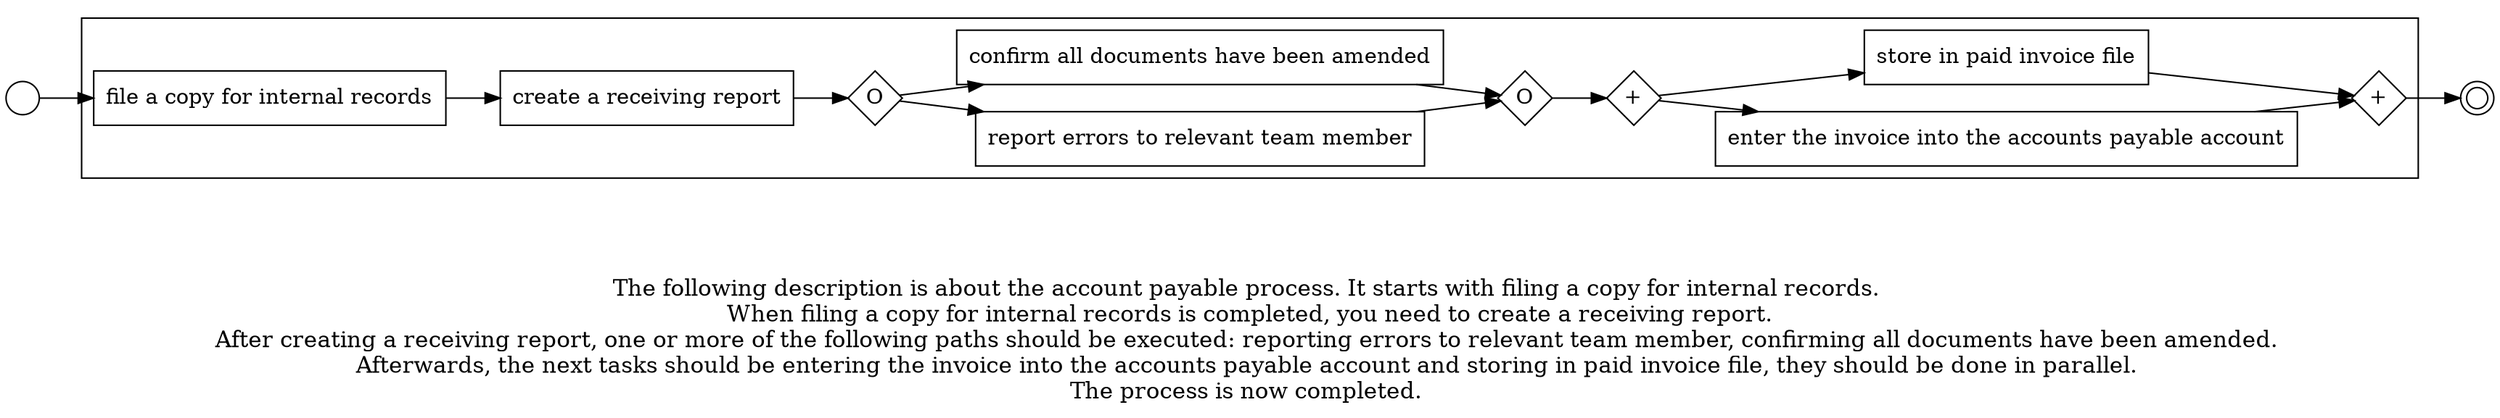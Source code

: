 digraph account_payable_process_13 {
	graph [rankdir=LR]
	START_NODE [label="" shape=circle width=0.3]
	subgraph CLUSTER_0 {
		"file a copy for internal records" [shape=box]
		"create a receiving report" [shape=box]
		"file a copy for internal records" -> "create a receiving report"
		"OR_SPLIT--3. Document validation_VTRB" [label=O fixedsize=true shape=diamond width=0.5]
		"create a receiving report" -> "OR_SPLIT--3. Document validation_VTRB"
		"report errors to relevant team member" [shape=box]
		"OR_SPLIT--3. Document validation_VTRB" -> "report errors to relevant team member"
		"confirm all documents have been amended" [shape=box]
		"OR_SPLIT--3. Document validation_VTRB" -> "confirm all documents have been amended"
		"OR_JOIN--3. Document validation_VTRB" [label=O fixedsize=true shape=diamond width=0.5]
		"report errors to relevant team member" -> "OR_JOIN--3. Document validation_VTRB"
		"confirm all documents have been amended" -> "OR_JOIN--3. Document validation_VTRB"
		"AND_SPLIT--4. Payment_D178" [label="+" fixedsize=true shape=diamond width=0.5]
		"OR_JOIN--3. Document validation_VTRB" -> "AND_SPLIT--4. Payment_D178"
		"enter the invoice into the accounts payable account" [shape=box]
		"AND_SPLIT--4. Payment_D178" -> "enter the invoice into the accounts payable account"
		"store in paid invoice file" [shape=box]
		"AND_SPLIT--4. Payment_D178" -> "store in paid invoice file"
		"AND_JOIN--4. Payment_D178" [label="+" fixedsize=true shape=diamond width=0.5]
		"enter the invoice into the accounts payable account" -> "AND_JOIN--4. Payment_D178"
		"store in paid invoice file" -> "AND_JOIN--4. Payment_D178"
	}
	START_NODE -> "file a copy for internal records"
	END_NODE [label="" shape=doublecircle width=0.2]
	"AND_JOIN--4. Payment_D178" -> END_NODE
	fontsize=15 label="\n\n
The following description is about the account payable process. It starts with filing a copy for internal records. 
When filing a copy for internal records is completed, you need to create a receiving report.
After creating a receiving report, one or more of the following paths should be executed: reporting errors to relevant team member, confirming all documents have been amended. 
Afterwards, the next tasks should be entering the invoice into the accounts payable account and storing in paid invoice file, they should be done in parallel. 
The process is now completed. 
"
}
